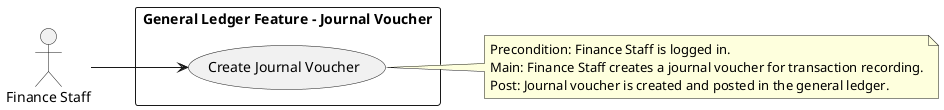 @startuml
left to right direction

actor "Finance Staff" as Finance

rectangle "General Ledger Feature – Journal Voucher" as System {
    usecase "Create Journal Voucher" as UC_CreateJournalVoucher
}

Finance --> UC_CreateJournalVoucher

note right of UC_CreateJournalVoucher
    Precondition: Finance Staff is logged in.
    Main: Finance Staff creates a journal voucher for transaction recording.
    Post: Journal voucher is created and posted in the general ledger.
end note

@enduml
